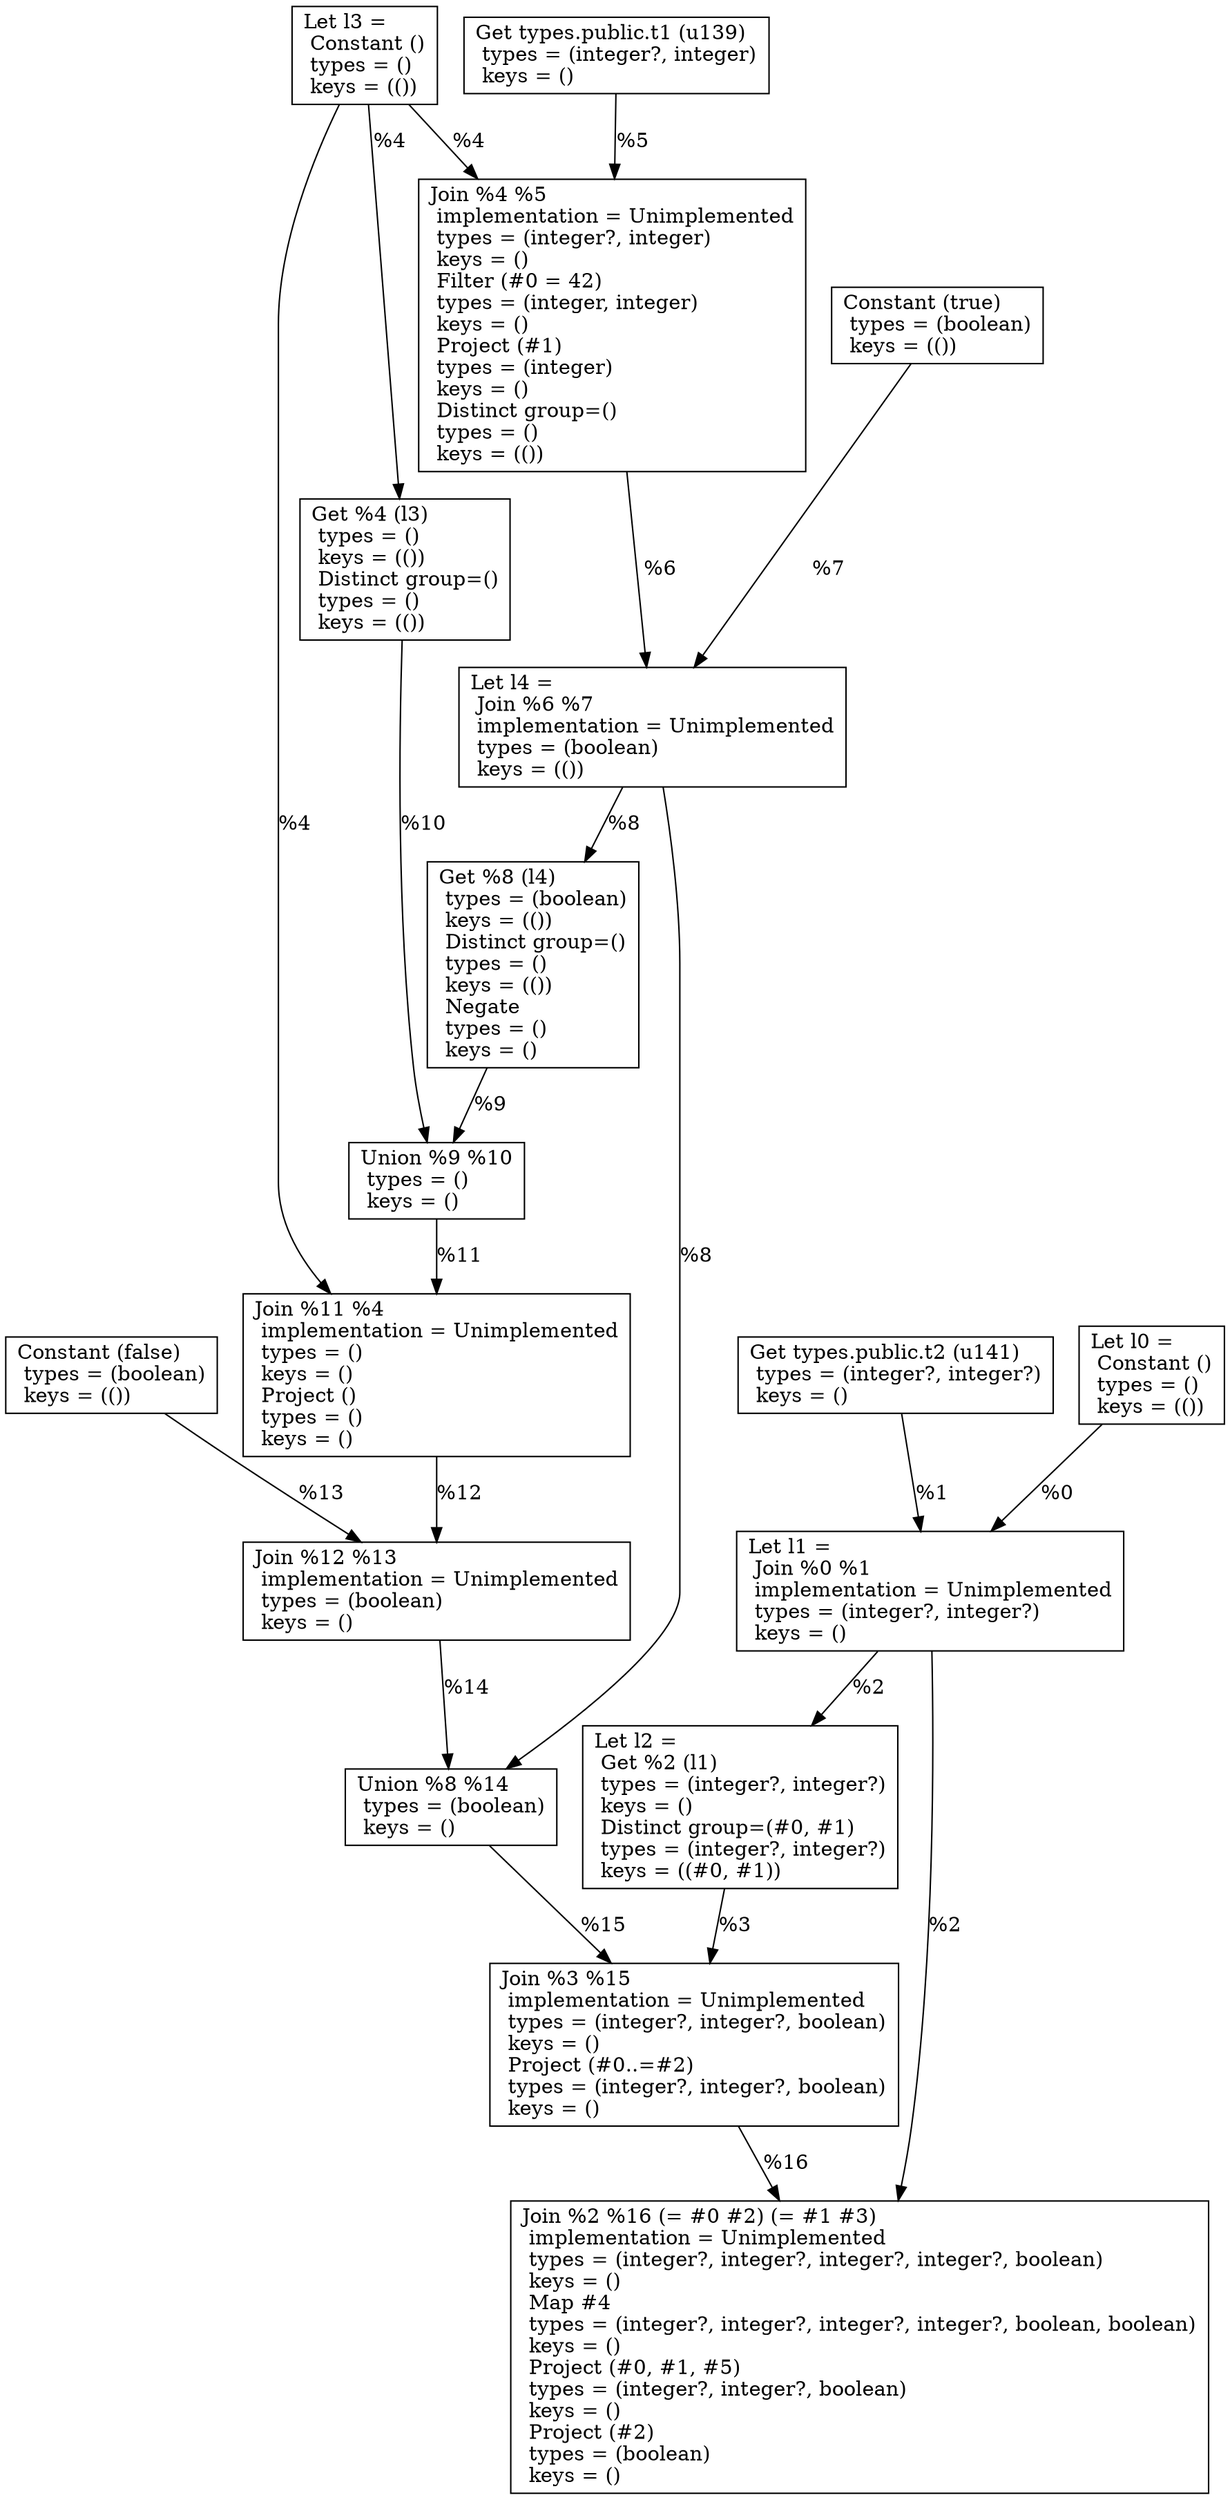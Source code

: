 digraph G {
    node0 [shape = record, label="Let l0 =\l Constant ()\l  types = ()\l  keys = (())\l"]
    node1 [shape = record, label=" Get types.public.t2 (u141)\l  types = (integer?, integer?)\l  keys = ()\l"]
    node2 [shape = record, label="Let l1 =\l Join %0 %1\l  implementation = Unimplemented\l  types = (integer?, integer?)\l  keys = ()\l"]
    node3 [shape = record, label="Let l2 =\l Get %2 (l1)\l  types = (integer?, integer?)\l  keys = ()\l Distinct group=(#0, #1)\l  types = (integer?, integer?)\l  keys = ((#0, #1))\l"]
    node4 [shape = record, label="Let l3 =\l Constant ()\l  types = ()\l  keys = (())\l"]
    node5 [shape = record, label=" Get types.public.t1 (u139)\l  types = (integer?, integer)\l  keys = ()\l"]
    node6 [shape = record, label=" Join %4 %5\l  implementation = Unimplemented\l  types = (integer?, integer)\l  keys = ()\l Filter (#0 = 42)\l  types = (integer, integer)\l  keys = ()\l Project (#1)\l  types = (integer)\l  keys = ()\l Distinct group=()\l  types = ()\l  keys = (())\l"]
    node7 [shape = record, label=" Constant (true)\l  types = (boolean)\l  keys = (())\l"]
    node8 [shape = record, label="Let l4 =\l Join %6 %7\l  implementation = Unimplemented\l  types = (boolean)\l  keys = (())\l"]
    node9 [shape = record, label=" Get %8 (l4)\l  types = (boolean)\l  keys = (())\l Distinct group=()\l  types = ()\l  keys = (())\l Negate\l  types = ()\l  keys = ()\l"]
    node10 [shape = record, label=" Get %4 (l3)\l  types = ()\l  keys = (())\l Distinct group=()\l  types = ()\l  keys = (())\l"]
    node11 [shape = record, label=" Union %9 %10\l  types = ()\l  keys = ()\l"]
    node12 [shape = record, label=" Join %11 %4\l  implementation = Unimplemented\l  types = ()\l  keys = ()\l Project ()\l  types = ()\l  keys = ()\l"]
    node13 [shape = record, label=" Constant (false)\l  types = (boolean)\l  keys = (())\l"]
    node14 [shape = record, label=" Join %12 %13\l  implementation = Unimplemented\l  types = (boolean)\l  keys = ()\l"]
    node15 [shape = record, label=" Union %8 %14\l  types = (boolean)\l  keys = ()\l"]
    node16 [shape = record, label=" Join %3 %15\l  implementation = Unimplemented\l  types = (integer?, integer?, boolean)\l  keys = ()\l Project (#0..=#2)\l  types = (integer?, integer?, boolean)\l  keys = ()\l"]
    node17 [shape = record, label=" Join %2 %16 (= #0 #2) (= #1 #3)\l  implementation = Unimplemented\l  types = (integer?, integer?, integer?, integer?, boolean)\l  keys = ()\l Map #4\l  types = (integer?, integer?, integer?, integer?, boolean, boolean)\l  keys = ()\l Project (#0, #1, #5)\l  types = (integer?, integer?, boolean)\l  keys = ()\l Project (#2)\l  types = (boolean)\l  keys = ()\l"]
    node2 -> node17 [label = "%2\l"]
    node4 -> node6 [label = "%4\l"]
    node5 -> node6 [label = "%5\l"]
    node9 -> node11 [label = "%9\l"]
    node3 -> node16 [label = "%3\l"]
    node11 -> node12 [label = "%11\l"]
    node6 -> node8 [label = "%6\l"]
    node7 -> node8 [label = "%7\l"]
    node14 -> node15 [label = "%14\l"]
    node4 -> node12 [label = "%4\l"]
    node1 -> node2 [label = "%1\l"]
    node13 -> node14 [label = "%13\l"]
    node8 -> node9 [label = "%8\l"]
    node16 -> node17 [label = "%16\l"]
    node2 -> node3 [label = "%2\l"]
    node0 -> node2 [label = "%0\l"]
    node15 -> node16 [label = "%15\l"]
    node8 -> node15 [label = "%8\l"]
    node4 -> node10 [label = "%4\l"]
    node10 -> node11 [label = "%10\l"]
    node12 -> node14 [label = "%12\l"]
}
